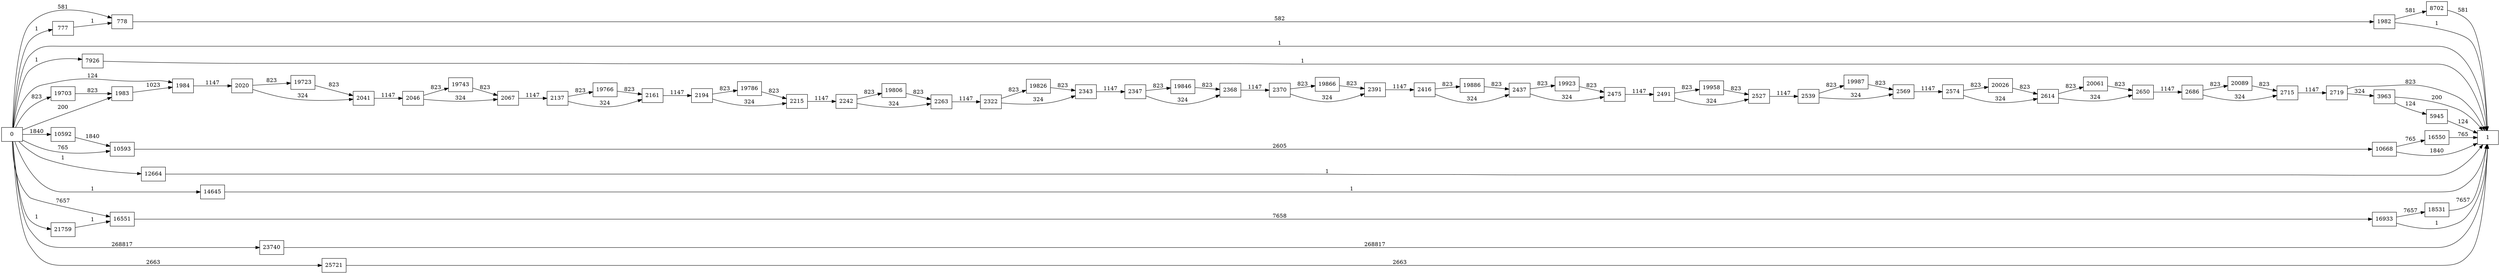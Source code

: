 digraph {
	graph [rankdir=LR]
	node [shape=rectangle]
	777 -> 778 [label=1]
	778 -> 1982 [label=582]
	1982 -> 1 [label=1]
	1982 -> 8702 [label=581]
	1983 -> 1984 [label=1023]
	1984 -> 2020 [label=1147]
	2020 -> 2041 [label=324]
	2020 -> 19723 [label=823]
	2041 -> 2046 [label=1147]
	2046 -> 2067 [label=324]
	2046 -> 19743 [label=823]
	2067 -> 2137 [label=1147]
	2137 -> 2161 [label=324]
	2137 -> 19766 [label=823]
	2161 -> 2194 [label=1147]
	2194 -> 2215 [label=324]
	2194 -> 19786 [label=823]
	2215 -> 2242 [label=1147]
	2242 -> 2263 [label=324]
	2242 -> 19806 [label=823]
	2263 -> 2322 [label=1147]
	2322 -> 2343 [label=324]
	2322 -> 19826 [label=823]
	2343 -> 2347 [label=1147]
	2347 -> 2368 [label=324]
	2347 -> 19846 [label=823]
	2368 -> 2370 [label=1147]
	2370 -> 2391 [label=324]
	2370 -> 19866 [label=823]
	2391 -> 2416 [label=1147]
	2416 -> 2437 [label=324]
	2416 -> 19886 [label=823]
	2437 -> 2475 [label=324]
	2437 -> 19923 [label=823]
	2475 -> 2491 [label=1147]
	2491 -> 2527 [label=324]
	2491 -> 19958 [label=823]
	2527 -> 2539 [label=1147]
	2539 -> 2569 [label=324]
	2539 -> 19987 [label=823]
	2569 -> 2574 [label=1147]
	2574 -> 2614 [label=324]
	2574 -> 20026 [label=823]
	2614 -> 2650 [label=324]
	2614 -> 20061 [label=823]
	2650 -> 2686 [label=1147]
	2686 -> 2715 [label=324]
	2686 -> 20089 [label=823]
	2715 -> 2719 [label=1147]
	2719 -> 3963 [label=324]
	2719 -> 1 [label=823]
	3963 -> 5945 [label=124]
	3963 -> 1 [label=200]
	5945 -> 1 [label=124]
	7926 -> 1 [label=1]
	8702 -> 1 [label=581]
	10592 -> 10593 [label=1840]
	10593 -> 10668 [label=2605]
	10668 -> 1 [label=1840]
	10668 -> 16550 [label=765]
	12664 -> 1 [label=1]
	14645 -> 1 [label=1]
	16550 -> 1 [label=765]
	16551 -> 16933 [label=7658]
	16933 -> 1 [label=1]
	16933 -> 18531 [label=7657]
	18531 -> 1 [label=7657]
	19703 -> 1983 [label=823]
	19723 -> 2041 [label=823]
	19743 -> 2067 [label=823]
	19766 -> 2161 [label=823]
	19786 -> 2215 [label=823]
	19806 -> 2263 [label=823]
	19826 -> 2343 [label=823]
	19846 -> 2368 [label=823]
	19866 -> 2391 [label=823]
	19886 -> 2437 [label=823]
	19923 -> 2475 [label=823]
	19958 -> 2527 [label=823]
	19987 -> 2569 [label=823]
	20026 -> 2614 [label=823]
	20061 -> 2650 [label=823]
	20089 -> 2715 [label=823]
	21759 -> 16551 [label=1]
	23740 -> 1 [label=268817]
	25721 -> 1 [label=2663]
	0 -> 1983 [label=200]
	0 -> 1984 [label=124]
	0 -> 778 [label=581]
	0 -> 10593 [label=765]
	0 -> 16551 [label=7657]
	0 -> 777 [label=1]
	0 -> 1 [label=1]
	0 -> 7926 [label=1]
	0 -> 10592 [label=1840]
	0 -> 12664 [label=1]
	0 -> 14645 [label=1]
	0 -> 19703 [label=823]
	0 -> 21759 [label=1]
	0 -> 23740 [label=268817]
	0 -> 25721 [label=2663]
}
